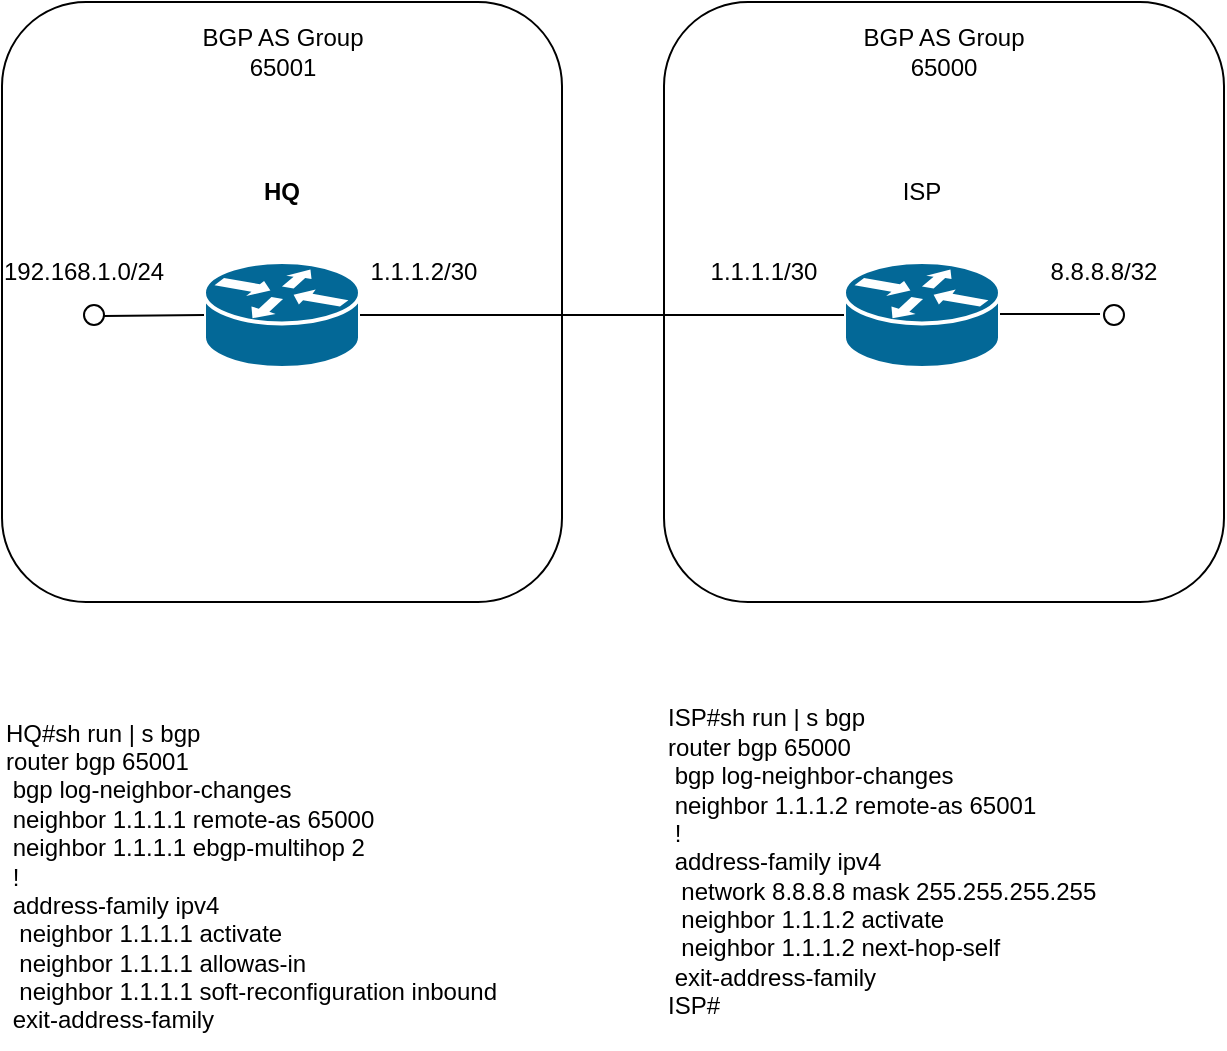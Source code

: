 <mxfile version="26.0.13">
  <diagram name="Page-1" id="qEPpOTGTCNY5_p1U7Fa_">
    <mxGraphModel dx="1434" dy="746" grid="1" gridSize="10" guides="1" tooltips="1" connect="1" arrows="1" fold="1" page="1" pageScale="1" pageWidth="850" pageHeight="1100" math="0" shadow="0">
      <root>
        <mxCell id="0" />
        <mxCell id="1" parent="0" />
        <mxCell id="QOCwkZVWmm1gbLnobCOZ-17" value="" style="rounded=1;whiteSpace=wrap;html=1;" vertex="1" parent="1">
          <mxGeometry x="470" y="150" width="280" height="300" as="geometry" />
        </mxCell>
        <mxCell id="QOCwkZVWmm1gbLnobCOZ-15" value="" style="rounded=1;whiteSpace=wrap;html=1;" vertex="1" parent="1">
          <mxGeometry x="139" y="150" width="280" height="300" as="geometry" />
        </mxCell>
        <mxCell id="QOCwkZVWmm1gbLnobCOZ-1" value="" style="shape=mxgraph.cisco.routers.router;sketch=0;html=1;pointerEvents=1;dashed=0;fillColor=#036897;strokeColor=#ffffff;strokeWidth=2;verticalLabelPosition=bottom;verticalAlign=top;align=center;outlineConnect=0;" vertex="1" parent="1">
          <mxGeometry x="240" y="280" width="78" height="53" as="geometry" />
        </mxCell>
        <mxCell id="QOCwkZVWmm1gbLnobCOZ-2" value="" style="shape=mxgraph.cisco.routers.router;sketch=0;html=1;pointerEvents=1;dashed=0;fillColor=#036897;strokeColor=#ffffff;strokeWidth=2;verticalLabelPosition=bottom;verticalAlign=top;align=center;outlineConnect=0;" vertex="1" parent="1">
          <mxGeometry x="560" y="280" width="78" height="53" as="geometry" />
        </mxCell>
        <mxCell id="QOCwkZVWmm1gbLnobCOZ-3" value="" style="endArrow=none;html=1;rounded=0;exitX=1;exitY=0.5;exitDx=0;exitDy=0;exitPerimeter=0;entryX=0;entryY=0.5;entryDx=0;entryDy=0;entryPerimeter=0;" edge="1" parent="1" source="QOCwkZVWmm1gbLnobCOZ-1" target="QOCwkZVWmm1gbLnobCOZ-2">
          <mxGeometry width="50" height="50" relative="1" as="geometry">
            <mxPoint x="400" y="410" as="sourcePoint" />
            <mxPoint x="450" y="360" as="targetPoint" />
          </mxGeometry>
        </mxCell>
        <mxCell id="QOCwkZVWmm1gbLnobCOZ-4" value="" style="endArrow=none;html=1;rounded=0;entryX=0;entryY=0.5;entryDx=0;entryDy=0;entryPerimeter=0;" edge="1" parent="1" target="QOCwkZVWmm1gbLnobCOZ-1">
          <mxGeometry width="50" height="50" relative="1" as="geometry">
            <mxPoint x="190" y="307" as="sourcePoint" />
            <mxPoint x="450" y="360" as="targetPoint" />
          </mxGeometry>
        </mxCell>
        <mxCell id="QOCwkZVWmm1gbLnobCOZ-5" value="HQ" style="text;html=1;align=center;verticalAlign=middle;whiteSpace=wrap;rounded=0;fontStyle=1" vertex="1" parent="1">
          <mxGeometry x="249" y="230" width="60" height="30" as="geometry" />
        </mxCell>
        <mxCell id="QOCwkZVWmm1gbLnobCOZ-6" value="ISP" style="text;html=1;align=center;verticalAlign=middle;whiteSpace=wrap;rounded=0;" vertex="1" parent="1">
          <mxGeometry x="569" y="230" width="60" height="30" as="geometry" />
        </mxCell>
        <mxCell id="QOCwkZVWmm1gbLnobCOZ-7" value="192.168.1.0/24" style="text;html=1;align=center;verticalAlign=middle;whiteSpace=wrap;rounded=0;" vertex="1" parent="1">
          <mxGeometry x="140" y="270" width="80" height="30" as="geometry" />
        </mxCell>
        <mxCell id="QOCwkZVWmm1gbLnobCOZ-8" value="" style="ellipse;whiteSpace=wrap;html=1;aspect=fixed;" vertex="1" parent="1">
          <mxGeometry x="180" y="301.5" width="10" height="10" as="geometry" />
        </mxCell>
        <mxCell id="QOCwkZVWmm1gbLnobCOZ-9" value="1.1.1.2/30" style="text;html=1;align=center;verticalAlign=middle;whiteSpace=wrap;rounded=0;" vertex="1" parent="1">
          <mxGeometry x="320" y="270" width="60" height="30" as="geometry" />
        </mxCell>
        <mxCell id="QOCwkZVWmm1gbLnobCOZ-10" value="1.1.1.1/30" style="text;html=1;align=center;verticalAlign=middle;whiteSpace=wrap;rounded=0;" vertex="1" parent="1">
          <mxGeometry x="490" y="270" width="60" height="30" as="geometry" />
        </mxCell>
        <mxCell id="QOCwkZVWmm1gbLnobCOZ-12" value="8.8.8.8/32" style="text;html=1;align=center;verticalAlign=middle;whiteSpace=wrap;rounded=0;" vertex="1" parent="1">
          <mxGeometry x="650" y="270" width="80" height="30" as="geometry" />
        </mxCell>
        <mxCell id="QOCwkZVWmm1gbLnobCOZ-13" value="" style="ellipse;whiteSpace=wrap;html=1;aspect=fixed;" vertex="1" parent="1">
          <mxGeometry x="690" y="301.5" width="10" height="10" as="geometry" />
        </mxCell>
        <mxCell id="QOCwkZVWmm1gbLnobCOZ-14" value="" style="endArrow=none;html=1;rounded=0;entryX=0;entryY=0.5;entryDx=0;entryDy=0;entryPerimeter=0;" edge="1" parent="1">
          <mxGeometry width="50" height="50" relative="1" as="geometry">
            <mxPoint x="638" y="306" as="sourcePoint" />
            <mxPoint x="688" y="306" as="targetPoint" />
          </mxGeometry>
        </mxCell>
        <mxCell id="QOCwkZVWmm1gbLnobCOZ-16" value="BGP AS Group 65001" style="text;html=1;align=center;verticalAlign=middle;whiteSpace=wrap;rounded=0;" vertex="1" parent="1">
          <mxGeometry x="223.5" y="160" width="111" height="30" as="geometry" />
        </mxCell>
        <mxCell id="QOCwkZVWmm1gbLnobCOZ-18" value="BGP AS Group&lt;div&gt;65000&lt;/div&gt;" style="text;html=1;align=center;verticalAlign=middle;whiteSpace=wrap;rounded=0;" vertex="1" parent="1">
          <mxGeometry x="564" y="160" width="92" height="30" as="geometry" />
        </mxCell>
        <mxCell id="QOCwkZVWmm1gbLnobCOZ-19" value="&lt;div&gt;&lt;br&gt;&lt;/div&gt;&lt;div&gt;HQ#sh run | s bgp&lt;/div&gt;&lt;div&gt;router bgp 65001&lt;/div&gt;&lt;div&gt;&amp;nbsp;bgp log-neighbor-changes&lt;/div&gt;&lt;div&gt;&amp;nbsp;neighbor 1.1.1.1 remote-as 65000&lt;/div&gt;&lt;div&gt;&amp;nbsp;neighbor 1.1.1.1 ebgp-multihop 2&lt;/div&gt;&lt;div&gt;&amp;nbsp;!&lt;/div&gt;&lt;div&gt;&amp;nbsp;address-family ipv4&lt;/div&gt;&lt;div&gt;&amp;nbsp; neighbor 1.1.1.1 activate&lt;/div&gt;&lt;div&gt;&amp;nbsp; neighbor 1.1.1.1 allowas-in&lt;/div&gt;&lt;div&gt;&amp;nbsp; neighbor 1.1.1.1 soft-reconfiguration inbound&lt;/div&gt;&lt;div&gt;&amp;nbsp;exit-address-family&lt;/div&gt;" style="text;html=1;align=left;verticalAlign=middle;whiteSpace=wrap;rounded=0;" vertex="1" parent="1">
          <mxGeometry x="139" y="490" width="291" height="180" as="geometry" />
        </mxCell>
        <mxCell id="QOCwkZVWmm1gbLnobCOZ-20" value="&lt;div&gt;&lt;br&gt;&lt;/div&gt;&lt;div&gt;ISP#sh run | s bgp&lt;/div&gt;&lt;div&gt;router bgp 65000&lt;/div&gt;&lt;div&gt;&amp;nbsp;bgp log-neighbor-changes&lt;/div&gt;&lt;div&gt;&amp;nbsp;neighbor 1.1.1.2 remote-as 65001&lt;/div&gt;&lt;div&gt;&amp;nbsp;!&lt;/div&gt;&lt;div&gt;&amp;nbsp;address-family ipv4&lt;/div&gt;&lt;div&gt;&amp;nbsp; network 8.8.8.8 mask 255.255.255.255&lt;/div&gt;&lt;div&gt;&amp;nbsp; neighbor 1.1.1.2 activate&lt;/div&gt;&lt;div&gt;&amp;nbsp; neighbor 1.1.1.2 next-hop-self&lt;/div&gt;&lt;div&gt;&amp;nbsp;exit-address-family&lt;/div&gt;&lt;div&gt;ISP#&lt;/div&gt;&lt;div&gt;&lt;br&gt;&lt;/div&gt;" style="text;html=1;align=left;verticalAlign=middle;whiteSpace=wrap;rounded=0;" vertex="1" parent="1">
          <mxGeometry x="470" y="490" width="250" height="180" as="geometry" />
        </mxCell>
      </root>
    </mxGraphModel>
  </diagram>
</mxfile>
